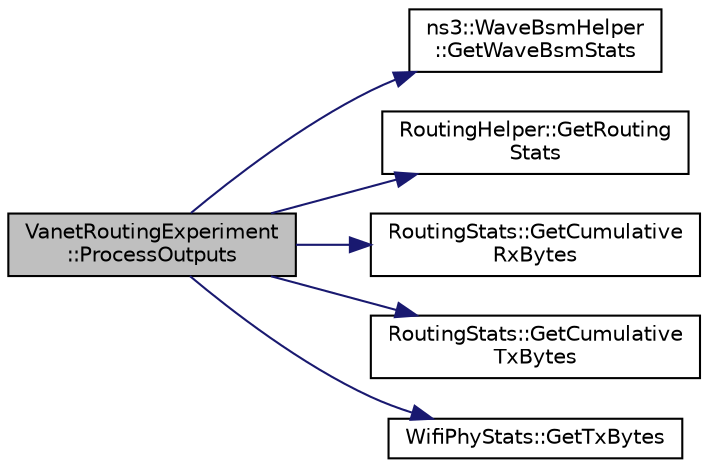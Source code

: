 digraph "VanetRoutingExperiment::ProcessOutputs"
{
  edge [fontname="Helvetica",fontsize="10",labelfontname="Helvetica",labelfontsize="10"];
  node [fontname="Helvetica",fontsize="10",shape=record];
  rankdir="LR";
  Node1 [label="VanetRoutingExperiment\l::ProcessOutputs",height=0.2,width=0.4,color="black", fillcolor="grey75", style="filled", fontcolor="black"];
  Node1 -> Node2 [color="midnightblue",fontsize="10",style="solid"];
  Node2 [label="ns3::WaveBsmHelper\l::GetWaveBsmStats",height=0.2,width=0.4,color="black", fillcolor="white", style="filled",URL="$d5/d84/classns3_1_1WaveBsmHelper.html#a7b7442d597cc104a22c8c4bef6c98c6e",tooltip="Returns the WaveBsmStats instance. "];
  Node1 -> Node3 [color="midnightblue",fontsize="10",style="solid"];
  Node3 [label="RoutingHelper::GetRouting\lStats",height=0.2,width=0.4,color="black", fillcolor="white", style="filled",URL="$db/d84/classRoutingHelper.html#ae3bfcf80989af6e77fa131d5787302c5",tooltip="Returns the RoutingStats instance. "];
  Node1 -> Node4 [color="midnightblue",fontsize="10",style="solid"];
  Node4 [label="RoutingStats::GetCumulative\lRxBytes",height=0.2,width=0.4,color="black", fillcolor="white", style="filled",URL="$dc/db3/classRoutingStats.html#ad8f272c14a4f74f764169f30455ace65",tooltip="Returns the cumulative number of bytes received. "];
  Node1 -> Node5 [color="midnightblue",fontsize="10",style="solid"];
  Node5 [label="RoutingStats::GetCumulative\lTxBytes",height=0.2,width=0.4,color="black", fillcolor="white", style="filled",URL="$dc/db3/classRoutingStats.html#ac3553f60b36e358540d8f21a91f20a4b",tooltip="Returns the cumulative number of bytes transmitted. "];
  Node1 -> Node6 [color="midnightblue",fontsize="10",style="solid"];
  Node6 [label="WifiPhyStats::GetTxBytes",height=0.2,width=0.4,color="black", fillcolor="white", style="filled",URL="$d2/d3b/classWifiPhyStats.html#ab5878680763677fc1f1697d013010e52",tooltip="Returns the number of bytes that have been transmitted (this includes MAC/PHY overhead) ..."];
}
